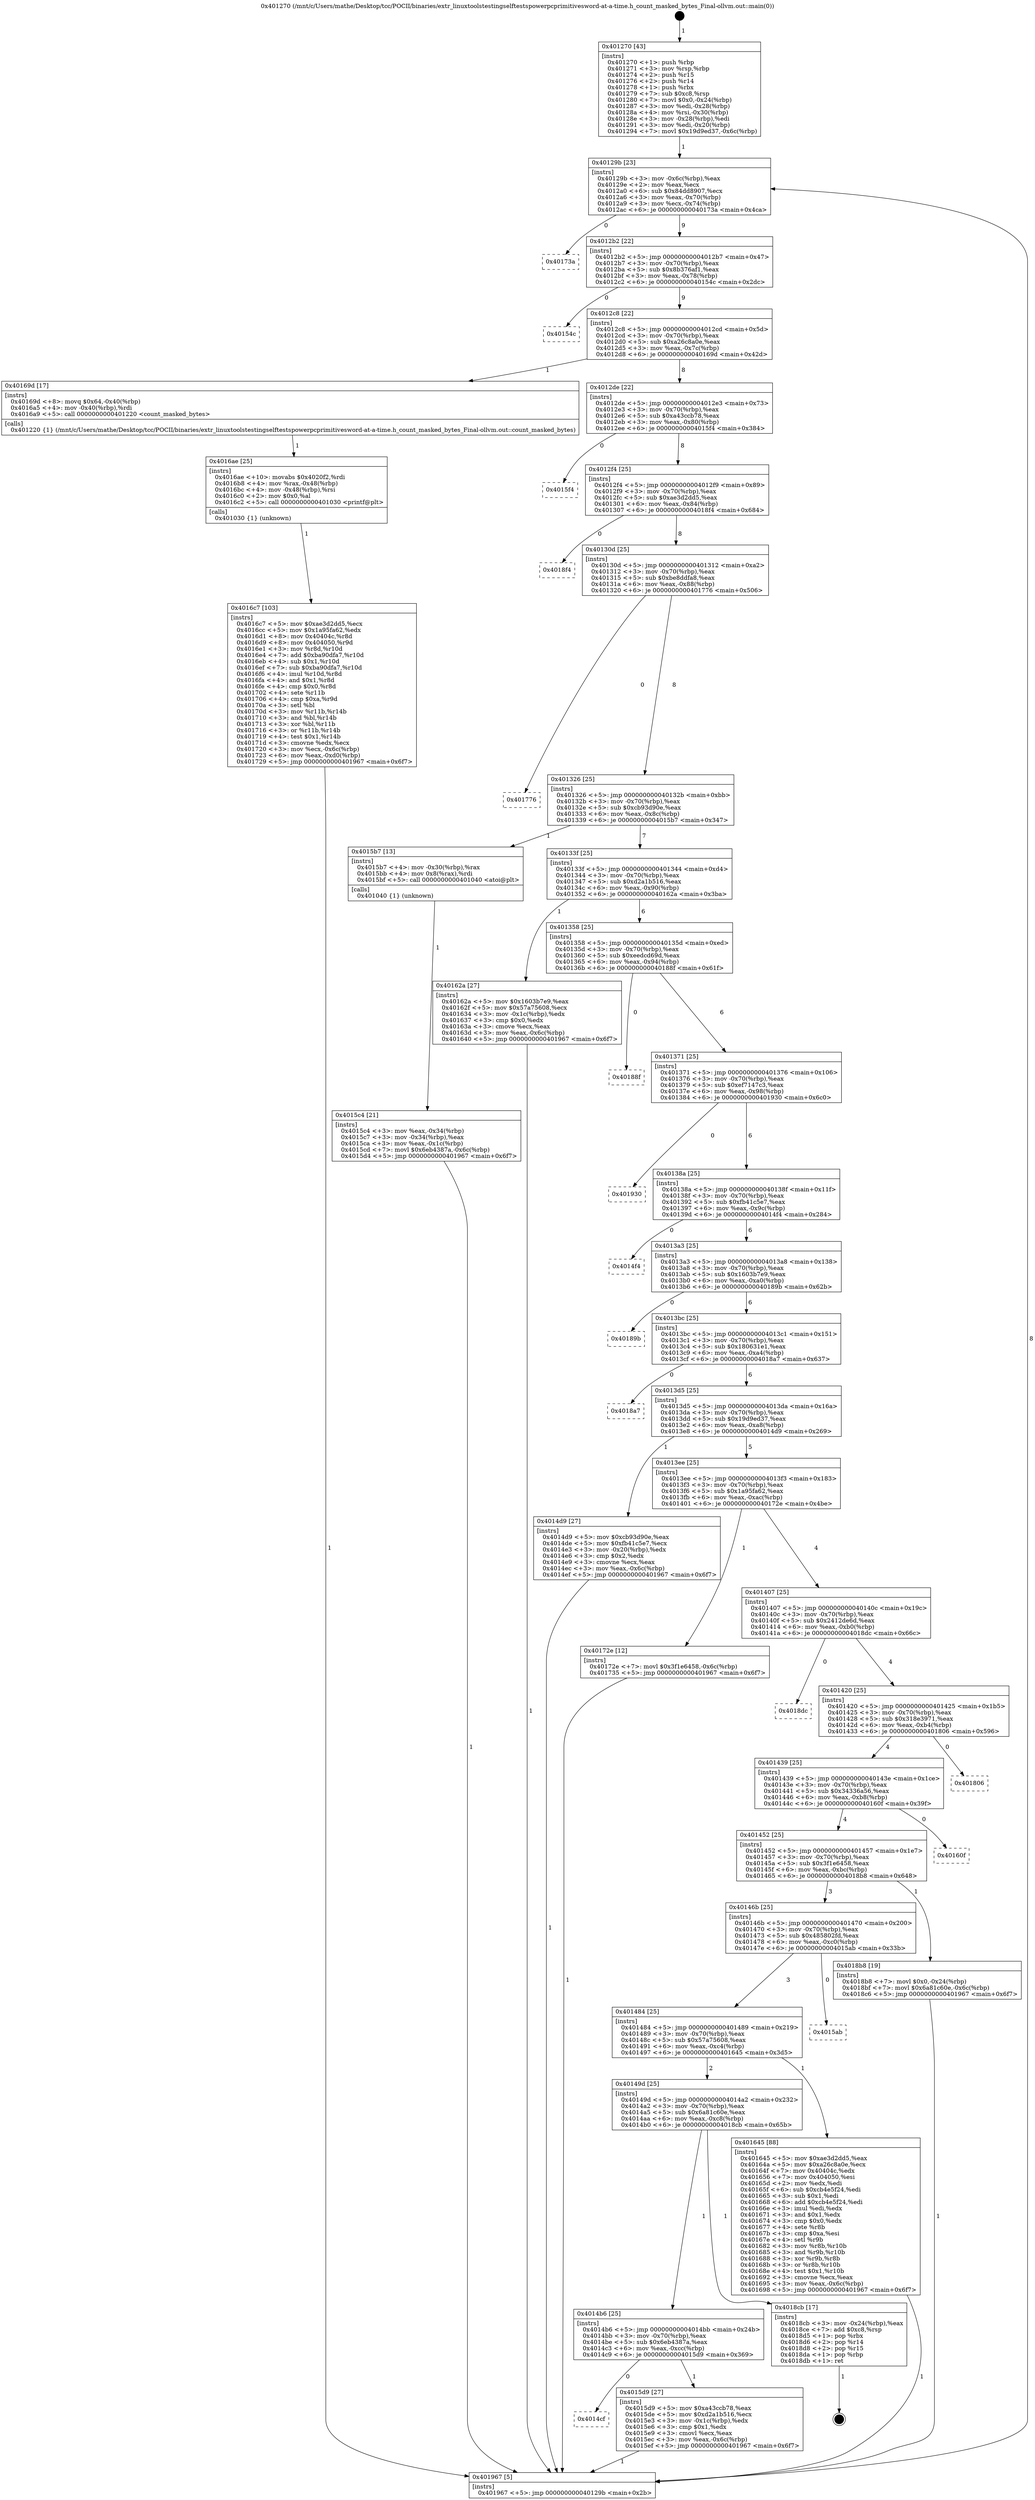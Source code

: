 digraph "0x401270" {
  label = "0x401270 (/mnt/c/Users/mathe/Desktop/tcc/POCII/binaries/extr_linuxtoolstestingselftestspowerpcprimitivesword-at-a-time.h_count_masked_bytes_Final-ollvm.out::main(0))"
  labelloc = "t"
  node[shape=record]

  Entry [label="",width=0.3,height=0.3,shape=circle,fillcolor=black,style=filled]
  "0x40129b" [label="{
     0x40129b [23]\l
     | [instrs]\l
     &nbsp;&nbsp;0x40129b \<+3\>: mov -0x6c(%rbp),%eax\l
     &nbsp;&nbsp;0x40129e \<+2\>: mov %eax,%ecx\l
     &nbsp;&nbsp;0x4012a0 \<+6\>: sub $0x84dd8907,%ecx\l
     &nbsp;&nbsp;0x4012a6 \<+3\>: mov %eax,-0x70(%rbp)\l
     &nbsp;&nbsp;0x4012a9 \<+3\>: mov %ecx,-0x74(%rbp)\l
     &nbsp;&nbsp;0x4012ac \<+6\>: je 000000000040173a \<main+0x4ca\>\l
  }"]
  "0x40173a" [label="{
     0x40173a\l
  }", style=dashed]
  "0x4012b2" [label="{
     0x4012b2 [22]\l
     | [instrs]\l
     &nbsp;&nbsp;0x4012b2 \<+5\>: jmp 00000000004012b7 \<main+0x47\>\l
     &nbsp;&nbsp;0x4012b7 \<+3\>: mov -0x70(%rbp),%eax\l
     &nbsp;&nbsp;0x4012ba \<+5\>: sub $0x8b376af1,%eax\l
     &nbsp;&nbsp;0x4012bf \<+3\>: mov %eax,-0x78(%rbp)\l
     &nbsp;&nbsp;0x4012c2 \<+6\>: je 000000000040154c \<main+0x2dc\>\l
  }"]
  Exit [label="",width=0.3,height=0.3,shape=circle,fillcolor=black,style=filled,peripheries=2]
  "0x40154c" [label="{
     0x40154c\l
  }", style=dashed]
  "0x4012c8" [label="{
     0x4012c8 [22]\l
     | [instrs]\l
     &nbsp;&nbsp;0x4012c8 \<+5\>: jmp 00000000004012cd \<main+0x5d\>\l
     &nbsp;&nbsp;0x4012cd \<+3\>: mov -0x70(%rbp),%eax\l
     &nbsp;&nbsp;0x4012d0 \<+5\>: sub $0xa26c8a0e,%eax\l
     &nbsp;&nbsp;0x4012d5 \<+3\>: mov %eax,-0x7c(%rbp)\l
     &nbsp;&nbsp;0x4012d8 \<+6\>: je 000000000040169d \<main+0x42d\>\l
  }"]
  "0x4016c7" [label="{
     0x4016c7 [103]\l
     | [instrs]\l
     &nbsp;&nbsp;0x4016c7 \<+5\>: mov $0xae3d2dd5,%ecx\l
     &nbsp;&nbsp;0x4016cc \<+5\>: mov $0x1a95fa62,%edx\l
     &nbsp;&nbsp;0x4016d1 \<+8\>: mov 0x40404c,%r8d\l
     &nbsp;&nbsp;0x4016d9 \<+8\>: mov 0x404050,%r9d\l
     &nbsp;&nbsp;0x4016e1 \<+3\>: mov %r8d,%r10d\l
     &nbsp;&nbsp;0x4016e4 \<+7\>: add $0xba90dfa7,%r10d\l
     &nbsp;&nbsp;0x4016eb \<+4\>: sub $0x1,%r10d\l
     &nbsp;&nbsp;0x4016ef \<+7\>: sub $0xba90dfa7,%r10d\l
     &nbsp;&nbsp;0x4016f6 \<+4\>: imul %r10d,%r8d\l
     &nbsp;&nbsp;0x4016fa \<+4\>: and $0x1,%r8d\l
     &nbsp;&nbsp;0x4016fe \<+4\>: cmp $0x0,%r8d\l
     &nbsp;&nbsp;0x401702 \<+4\>: sete %r11b\l
     &nbsp;&nbsp;0x401706 \<+4\>: cmp $0xa,%r9d\l
     &nbsp;&nbsp;0x40170a \<+3\>: setl %bl\l
     &nbsp;&nbsp;0x40170d \<+3\>: mov %r11b,%r14b\l
     &nbsp;&nbsp;0x401710 \<+3\>: and %bl,%r14b\l
     &nbsp;&nbsp;0x401713 \<+3\>: xor %bl,%r11b\l
     &nbsp;&nbsp;0x401716 \<+3\>: or %r11b,%r14b\l
     &nbsp;&nbsp;0x401719 \<+4\>: test $0x1,%r14b\l
     &nbsp;&nbsp;0x40171d \<+3\>: cmovne %edx,%ecx\l
     &nbsp;&nbsp;0x401720 \<+3\>: mov %ecx,-0x6c(%rbp)\l
     &nbsp;&nbsp;0x401723 \<+6\>: mov %eax,-0xd0(%rbp)\l
     &nbsp;&nbsp;0x401729 \<+5\>: jmp 0000000000401967 \<main+0x6f7\>\l
  }"]
  "0x40169d" [label="{
     0x40169d [17]\l
     | [instrs]\l
     &nbsp;&nbsp;0x40169d \<+8\>: movq $0x64,-0x40(%rbp)\l
     &nbsp;&nbsp;0x4016a5 \<+4\>: mov -0x40(%rbp),%rdi\l
     &nbsp;&nbsp;0x4016a9 \<+5\>: call 0000000000401220 \<count_masked_bytes\>\l
     | [calls]\l
     &nbsp;&nbsp;0x401220 \{1\} (/mnt/c/Users/mathe/Desktop/tcc/POCII/binaries/extr_linuxtoolstestingselftestspowerpcprimitivesword-at-a-time.h_count_masked_bytes_Final-ollvm.out::count_masked_bytes)\l
  }"]
  "0x4012de" [label="{
     0x4012de [22]\l
     | [instrs]\l
     &nbsp;&nbsp;0x4012de \<+5\>: jmp 00000000004012e3 \<main+0x73\>\l
     &nbsp;&nbsp;0x4012e3 \<+3\>: mov -0x70(%rbp),%eax\l
     &nbsp;&nbsp;0x4012e6 \<+5\>: sub $0xa43ccb78,%eax\l
     &nbsp;&nbsp;0x4012eb \<+3\>: mov %eax,-0x80(%rbp)\l
     &nbsp;&nbsp;0x4012ee \<+6\>: je 00000000004015f4 \<main+0x384\>\l
  }"]
  "0x4016ae" [label="{
     0x4016ae [25]\l
     | [instrs]\l
     &nbsp;&nbsp;0x4016ae \<+10\>: movabs $0x4020f2,%rdi\l
     &nbsp;&nbsp;0x4016b8 \<+4\>: mov %rax,-0x48(%rbp)\l
     &nbsp;&nbsp;0x4016bc \<+4\>: mov -0x48(%rbp),%rsi\l
     &nbsp;&nbsp;0x4016c0 \<+2\>: mov $0x0,%al\l
     &nbsp;&nbsp;0x4016c2 \<+5\>: call 0000000000401030 \<printf@plt\>\l
     | [calls]\l
     &nbsp;&nbsp;0x401030 \{1\} (unknown)\l
  }"]
  "0x4015f4" [label="{
     0x4015f4\l
  }", style=dashed]
  "0x4012f4" [label="{
     0x4012f4 [25]\l
     | [instrs]\l
     &nbsp;&nbsp;0x4012f4 \<+5\>: jmp 00000000004012f9 \<main+0x89\>\l
     &nbsp;&nbsp;0x4012f9 \<+3\>: mov -0x70(%rbp),%eax\l
     &nbsp;&nbsp;0x4012fc \<+5\>: sub $0xae3d2dd5,%eax\l
     &nbsp;&nbsp;0x401301 \<+6\>: mov %eax,-0x84(%rbp)\l
     &nbsp;&nbsp;0x401307 \<+6\>: je 00000000004018f4 \<main+0x684\>\l
  }"]
  "0x4014cf" [label="{
     0x4014cf\l
  }", style=dashed]
  "0x4018f4" [label="{
     0x4018f4\l
  }", style=dashed]
  "0x40130d" [label="{
     0x40130d [25]\l
     | [instrs]\l
     &nbsp;&nbsp;0x40130d \<+5\>: jmp 0000000000401312 \<main+0xa2\>\l
     &nbsp;&nbsp;0x401312 \<+3\>: mov -0x70(%rbp),%eax\l
     &nbsp;&nbsp;0x401315 \<+5\>: sub $0xbe8ddfa8,%eax\l
     &nbsp;&nbsp;0x40131a \<+6\>: mov %eax,-0x88(%rbp)\l
     &nbsp;&nbsp;0x401320 \<+6\>: je 0000000000401776 \<main+0x506\>\l
  }"]
  "0x4015d9" [label="{
     0x4015d9 [27]\l
     | [instrs]\l
     &nbsp;&nbsp;0x4015d9 \<+5\>: mov $0xa43ccb78,%eax\l
     &nbsp;&nbsp;0x4015de \<+5\>: mov $0xd2a1b516,%ecx\l
     &nbsp;&nbsp;0x4015e3 \<+3\>: mov -0x1c(%rbp),%edx\l
     &nbsp;&nbsp;0x4015e6 \<+3\>: cmp $0x1,%edx\l
     &nbsp;&nbsp;0x4015e9 \<+3\>: cmovl %ecx,%eax\l
     &nbsp;&nbsp;0x4015ec \<+3\>: mov %eax,-0x6c(%rbp)\l
     &nbsp;&nbsp;0x4015ef \<+5\>: jmp 0000000000401967 \<main+0x6f7\>\l
  }"]
  "0x401776" [label="{
     0x401776\l
  }", style=dashed]
  "0x401326" [label="{
     0x401326 [25]\l
     | [instrs]\l
     &nbsp;&nbsp;0x401326 \<+5\>: jmp 000000000040132b \<main+0xbb\>\l
     &nbsp;&nbsp;0x40132b \<+3\>: mov -0x70(%rbp),%eax\l
     &nbsp;&nbsp;0x40132e \<+5\>: sub $0xcb93d90e,%eax\l
     &nbsp;&nbsp;0x401333 \<+6\>: mov %eax,-0x8c(%rbp)\l
     &nbsp;&nbsp;0x401339 \<+6\>: je 00000000004015b7 \<main+0x347\>\l
  }"]
  "0x4014b6" [label="{
     0x4014b6 [25]\l
     | [instrs]\l
     &nbsp;&nbsp;0x4014b6 \<+5\>: jmp 00000000004014bb \<main+0x24b\>\l
     &nbsp;&nbsp;0x4014bb \<+3\>: mov -0x70(%rbp),%eax\l
     &nbsp;&nbsp;0x4014be \<+5\>: sub $0x6eb4387a,%eax\l
     &nbsp;&nbsp;0x4014c3 \<+6\>: mov %eax,-0xcc(%rbp)\l
     &nbsp;&nbsp;0x4014c9 \<+6\>: je 00000000004015d9 \<main+0x369\>\l
  }"]
  "0x4015b7" [label="{
     0x4015b7 [13]\l
     | [instrs]\l
     &nbsp;&nbsp;0x4015b7 \<+4\>: mov -0x30(%rbp),%rax\l
     &nbsp;&nbsp;0x4015bb \<+4\>: mov 0x8(%rax),%rdi\l
     &nbsp;&nbsp;0x4015bf \<+5\>: call 0000000000401040 \<atoi@plt\>\l
     | [calls]\l
     &nbsp;&nbsp;0x401040 \{1\} (unknown)\l
  }"]
  "0x40133f" [label="{
     0x40133f [25]\l
     | [instrs]\l
     &nbsp;&nbsp;0x40133f \<+5\>: jmp 0000000000401344 \<main+0xd4\>\l
     &nbsp;&nbsp;0x401344 \<+3\>: mov -0x70(%rbp),%eax\l
     &nbsp;&nbsp;0x401347 \<+5\>: sub $0xd2a1b516,%eax\l
     &nbsp;&nbsp;0x40134c \<+6\>: mov %eax,-0x90(%rbp)\l
     &nbsp;&nbsp;0x401352 \<+6\>: je 000000000040162a \<main+0x3ba\>\l
  }"]
  "0x4018cb" [label="{
     0x4018cb [17]\l
     | [instrs]\l
     &nbsp;&nbsp;0x4018cb \<+3\>: mov -0x24(%rbp),%eax\l
     &nbsp;&nbsp;0x4018ce \<+7\>: add $0xc8,%rsp\l
     &nbsp;&nbsp;0x4018d5 \<+1\>: pop %rbx\l
     &nbsp;&nbsp;0x4018d6 \<+2\>: pop %r14\l
     &nbsp;&nbsp;0x4018d8 \<+2\>: pop %r15\l
     &nbsp;&nbsp;0x4018da \<+1\>: pop %rbp\l
     &nbsp;&nbsp;0x4018db \<+1\>: ret\l
  }"]
  "0x40162a" [label="{
     0x40162a [27]\l
     | [instrs]\l
     &nbsp;&nbsp;0x40162a \<+5\>: mov $0x1603b7e9,%eax\l
     &nbsp;&nbsp;0x40162f \<+5\>: mov $0x57a75608,%ecx\l
     &nbsp;&nbsp;0x401634 \<+3\>: mov -0x1c(%rbp),%edx\l
     &nbsp;&nbsp;0x401637 \<+3\>: cmp $0x0,%edx\l
     &nbsp;&nbsp;0x40163a \<+3\>: cmove %ecx,%eax\l
     &nbsp;&nbsp;0x40163d \<+3\>: mov %eax,-0x6c(%rbp)\l
     &nbsp;&nbsp;0x401640 \<+5\>: jmp 0000000000401967 \<main+0x6f7\>\l
  }"]
  "0x401358" [label="{
     0x401358 [25]\l
     | [instrs]\l
     &nbsp;&nbsp;0x401358 \<+5\>: jmp 000000000040135d \<main+0xed\>\l
     &nbsp;&nbsp;0x40135d \<+3\>: mov -0x70(%rbp),%eax\l
     &nbsp;&nbsp;0x401360 \<+5\>: sub $0xeedcd69d,%eax\l
     &nbsp;&nbsp;0x401365 \<+6\>: mov %eax,-0x94(%rbp)\l
     &nbsp;&nbsp;0x40136b \<+6\>: je 000000000040188f \<main+0x61f\>\l
  }"]
  "0x40149d" [label="{
     0x40149d [25]\l
     | [instrs]\l
     &nbsp;&nbsp;0x40149d \<+5\>: jmp 00000000004014a2 \<main+0x232\>\l
     &nbsp;&nbsp;0x4014a2 \<+3\>: mov -0x70(%rbp),%eax\l
     &nbsp;&nbsp;0x4014a5 \<+5\>: sub $0x6a81c60e,%eax\l
     &nbsp;&nbsp;0x4014aa \<+6\>: mov %eax,-0xc8(%rbp)\l
     &nbsp;&nbsp;0x4014b0 \<+6\>: je 00000000004018cb \<main+0x65b\>\l
  }"]
  "0x40188f" [label="{
     0x40188f\l
  }", style=dashed]
  "0x401371" [label="{
     0x401371 [25]\l
     | [instrs]\l
     &nbsp;&nbsp;0x401371 \<+5\>: jmp 0000000000401376 \<main+0x106\>\l
     &nbsp;&nbsp;0x401376 \<+3\>: mov -0x70(%rbp),%eax\l
     &nbsp;&nbsp;0x401379 \<+5\>: sub $0xef7147c3,%eax\l
     &nbsp;&nbsp;0x40137e \<+6\>: mov %eax,-0x98(%rbp)\l
     &nbsp;&nbsp;0x401384 \<+6\>: je 0000000000401930 \<main+0x6c0\>\l
  }"]
  "0x401645" [label="{
     0x401645 [88]\l
     | [instrs]\l
     &nbsp;&nbsp;0x401645 \<+5\>: mov $0xae3d2dd5,%eax\l
     &nbsp;&nbsp;0x40164a \<+5\>: mov $0xa26c8a0e,%ecx\l
     &nbsp;&nbsp;0x40164f \<+7\>: mov 0x40404c,%edx\l
     &nbsp;&nbsp;0x401656 \<+7\>: mov 0x404050,%esi\l
     &nbsp;&nbsp;0x40165d \<+2\>: mov %edx,%edi\l
     &nbsp;&nbsp;0x40165f \<+6\>: sub $0xcb4e5f24,%edi\l
     &nbsp;&nbsp;0x401665 \<+3\>: sub $0x1,%edi\l
     &nbsp;&nbsp;0x401668 \<+6\>: add $0xcb4e5f24,%edi\l
     &nbsp;&nbsp;0x40166e \<+3\>: imul %edi,%edx\l
     &nbsp;&nbsp;0x401671 \<+3\>: and $0x1,%edx\l
     &nbsp;&nbsp;0x401674 \<+3\>: cmp $0x0,%edx\l
     &nbsp;&nbsp;0x401677 \<+4\>: sete %r8b\l
     &nbsp;&nbsp;0x40167b \<+3\>: cmp $0xa,%esi\l
     &nbsp;&nbsp;0x40167e \<+4\>: setl %r9b\l
     &nbsp;&nbsp;0x401682 \<+3\>: mov %r8b,%r10b\l
     &nbsp;&nbsp;0x401685 \<+3\>: and %r9b,%r10b\l
     &nbsp;&nbsp;0x401688 \<+3\>: xor %r9b,%r8b\l
     &nbsp;&nbsp;0x40168b \<+3\>: or %r8b,%r10b\l
     &nbsp;&nbsp;0x40168e \<+4\>: test $0x1,%r10b\l
     &nbsp;&nbsp;0x401692 \<+3\>: cmovne %ecx,%eax\l
     &nbsp;&nbsp;0x401695 \<+3\>: mov %eax,-0x6c(%rbp)\l
     &nbsp;&nbsp;0x401698 \<+5\>: jmp 0000000000401967 \<main+0x6f7\>\l
  }"]
  "0x401930" [label="{
     0x401930\l
  }", style=dashed]
  "0x40138a" [label="{
     0x40138a [25]\l
     | [instrs]\l
     &nbsp;&nbsp;0x40138a \<+5\>: jmp 000000000040138f \<main+0x11f\>\l
     &nbsp;&nbsp;0x40138f \<+3\>: mov -0x70(%rbp),%eax\l
     &nbsp;&nbsp;0x401392 \<+5\>: sub $0xfb41c5e7,%eax\l
     &nbsp;&nbsp;0x401397 \<+6\>: mov %eax,-0x9c(%rbp)\l
     &nbsp;&nbsp;0x40139d \<+6\>: je 00000000004014f4 \<main+0x284\>\l
  }"]
  "0x401484" [label="{
     0x401484 [25]\l
     | [instrs]\l
     &nbsp;&nbsp;0x401484 \<+5\>: jmp 0000000000401489 \<main+0x219\>\l
     &nbsp;&nbsp;0x401489 \<+3\>: mov -0x70(%rbp),%eax\l
     &nbsp;&nbsp;0x40148c \<+5\>: sub $0x57a75608,%eax\l
     &nbsp;&nbsp;0x401491 \<+6\>: mov %eax,-0xc4(%rbp)\l
     &nbsp;&nbsp;0x401497 \<+6\>: je 0000000000401645 \<main+0x3d5\>\l
  }"]
  "0x4014f4" [label="{
     0x4014f4\l
  }", style=dashed]
  "0x4013a3" [label="{
     0x4013a3 [25]\l
     | [instrs]\l
     &nbsp;&nbsp;0x4013a3 \<+5\>: jmp 00000000004013a8 \<main+0x138\>\l
     &nbsp;&nbsp;0x4013a8 \<+3\>: mov -0x70(%rbp),%eax\l
     &nbsp;&nbsp;0x4013ab \<+5\>: sub $0x1603b7e9,%eax\l
     &nbsp;&nbsp;0x4013b0 \<+6\>: mov %eax,-0xa0(%rbp)\l
     &nbsp;&nbsp;0x4013b6 \<+6\>: je 000000000040189b \<main+0x62b\>\l
  }"]
  "0x4015ab" [label="{
     0x4015ab\l
  }", style=dashed]
  "0x40189b" [label="{
     0x40189b\l
  }", style=dashed]
  "0x4013bc" [label="{
     0x4013bc [25]\l
     | [instrs]\l
     &nbsp;&nbsp;0x4013bc \<+5\>: jmp 00000000004013c1 \<main+0x151\>\l
     &nbsp;&nbsp;0x4013c1 \<+3\>: mov -0x70(%rbp),%eax\l
     &nbsp;&nbsp;0x4013c4 \<+5\>: sub $0x180631e1,%eax\l
     &nbsp;&nbsp;0x4013c9 \<+6\>: mov %eax,-0xa4(%rbp)\l
     &nbsp;&nbsp;0x4013cf \<+6\>: je 00000000004018a7 \<main+0x637\>\l
  }"]
  "0x40146b" [label="{
     0x40146b [25]\l
     | [instrs]\l
     &nbsp;&nbsp;0x40146b \<+5\>: jmp 0000000000401470 \<main+0x200\>\l
     &nbsp;&nbsp;0x401470 \<+3\>: mov -0x70(%rbp),%eax\l
     &nbsp;&nbsp;0x401473 \<+5\>: sub $0x485802fd,%eax\l
     &nbsp;&nbsp;0x401478 \<+6\>: mov %eax,-0xc0(%rbp)\l
     &nbsp;&nbsp;0x40147e \<+6\>: je 00000000004015ab \<main+0x33b\>\l
  }"]
  "0x4018a7" [label="{
     0x4018a7\l
  }", style=dashed]
  "0x4013d5" [label="{
     0x4013d5 [25]\l
     | [instrs]\l
     &nbsp;&nbsp;0x4013d5 \<+5\>: jmp 00000000004013da \<main+0x16a\>\l
     &nbsp;&nbsp;0x4013da \<+3\>: mov -0x70(%rbp),%eax\l
     &nbsp;&nbsp;0x4013dd \<+5\>: sub $0x19d9ed37,%eax\l
     &nbsp;&nbsp;0x4013e2 \<+6\>: mov %eax,-0xa8(%rbp)\l
     &nbsp;&nbsp;0x4013e8 \<+6\>: je 00000000004014d9 \<main+0x269\>\l
  }"]
  "0x4018b8" [label="{
     0x4018b8 [19]\l
     | [instrs]\l
     &nbsp;&nbsp;0x4018b8 \<+7\>: movl $0x0,-0x24(%rbp)\l
     &nbsp;&nbsp;0x4018bf \<+7\>: movl $0x6a81c60e,-0x6c(%rbp)\l
     &nbsp;&nbsp;0x4018c6 \<+5\>: jmp 0000000000401967 \<main+0x6f7\>\l
  }"]
  "0x4014d9" [label="{
     0x4014d9 [27]\l
     | [instrs]\l
     &nbsp;&nbsp;0x4014d9 \<+5\>: mov $0xcb93d90e,%eax\l
     &nbsp;&nbsp;0x4014de \<+5\>: mov $0xfb41c5e7,%ecx\l
     &nbsp;&nbsp;0x4014e3 \<+3\>: mov -0x20(%rbp),%edx\l
     &nbsp;&nbsp;0x4014e6 \<+3\>: cmp $0x2,%edx\l
     &nbsp;&nbsp;0x4014e9 \<+3\>: cmovne %ecx,%eax\l
     &nbsp;&nbsp;0x4014ec \<+3\>: mov %eax,-0x6c(%rbp)\l
     &nbsp;&nbsp;0x4014ef \<+5\>: jmp 0000000000401967 \<main+0x6f7\>\l
  }"]
  "0x4013ee" [label="{
     0x4013ee [25]\l
     | [instrs]\l
     &nbsp;&nbsp;0x4013ee \<+5\>: jmp 00000000004013f3 \<main+0x183\>\l
     &nbsp;&nbsp;0x4013f3 \<+3\>: mov -0x70(%rbp),%eax\l
     &nbsp;&nbsp;0x4013f6 \<+5\>: sub $0x1a95fa62,%eax\l
     &nbsp;&nbsp;0x4013fb \<+6\>: mov %eax,-0xac(%rbp)\l
     &nbsp;&nbsp;0x401401 \<+6\>: je 000000000040172e \<main+0x4be\>\l
  }"]
  "0x401967" [label="{
     0x401967 [5]\l
     | [instrs]\l
     &nbsp;&nbsp;0x401967 \<+5\>: jmp 000000000040129b \<main+0x2b\>\l
  }"]
  "0x401270" [label="{
     0x401270 [43]\l
     | [instrs]\l
     &nbsp;&nbsp;0x401270 \<+1\>: push %rbp\l
     &nbsp;&nbsp;0x401271 \<+3\>: mov %rsp,%rbp\l
     &nbsp;&nbsp;0x401274 \<+2\>: push %r15\l
     &nbsp;&nbsp;0x401276 \<+2\>: push %r14\l
     &nbsp;&nbsp;0x401278 \<+1\>: push %rbx\l
     &nbsp;&nbsp;0x401279 \<+7\>: sub $0xc8,%rsp\l
     &nbsp;&nbsp;0x401280 \<+7\>: movl $0x0,-0x24(%rbp)\l
     &nbsp;&nbsp;0x401287 \<+3\>: mov %edi,-0x28(%rbp)\l
     &nbsp;&nbsp;0x40128a \<+4\>: mov %rsi,-0x30(%rbp)\l
     &nbsp;&nbsp;0x40128e \<+3\>: mov -0x28(%rbp),%edi\l
     &nbsp;&nbsp;0x401291 \<+3\>: mov %edi,-0x20(%rbp)\l
     &nbsp;&nbsp;0x401294 \<+7\>: movl $0x19d9ed37,-0x6c(%rbp)\l
  }"]
  "0x4015c4" [label="{
     0x4015c4 [21]\l
     | [instrs]\l
     &nbsp;&nbsp;0x4015c4 \<+3\>: mov %eax,-0x34(%rbp)\l
     &nbsp;&nbsp;0x4015c7 \<+3\>: mov -0x34(%rbp),%eax\l
     &nbsp;&nbsp;0x4015ca \<+3\>: mov %eax,-0x1c(%rbp)\l
     &nbsp;&nbsp;0x4015cd \<+7\>: movl $0x6eb4387a,-0x6c(%rbp)\l
     &nbsp;&nbsp;0x4015d4 \<+5\>: jmp 0000000000401967 \<main+0x6f7\>\l
  }"]
  "0x401452" [label="{
     0x401452 [25]\l
     | [instrs]\l
     &nbsp;&nbsp;0x401452 \<+5\>: jmp 0000000000401457 \<main+0x1e7\>\l
     &nbsp;&nbsp;0x401457 \<+3\>: mov -0x70(%rbp),%eax\l
     &nbsp;&nbsp;0x40145a \<+5\>: sub $0x3f1e6458,%eax\l
     &nbsp;&nbsp;0x40145f \<+6\>: mov %eax,-0xbc(%rbp)\l
     &nbsp;&nbsp;0x401465 \<+6\>: je 00000000004018b8 \<main+0x648\>\l
  }"]
  "0x40172e" [label="{
     0x40172e [12]\l
     | [instrs]\l
     &nbsp;&nbsp;0x40172e \<+7\>: movl $0x3f1e6458,-0x6c(%rbp)\l
     &nbsp;&nbsp;0x401735 \<+5\>: jmp 0000000000401967 \<main+0x6f7\>\l
  }"]
  "0x401407" [label="{
     0x401407 [25]\l
     | [instrs]\l
     &nbsp;&nbsp;0x401407 \<+5\>: jmp 000000000040140c \<main+0x19c\>\l
     &nbsp;&nbsp;0x40140c \<+3\>: mov -0x70(%rbp),%eax\l
     &nbsp;&nbsp;0x40140f \<+5\>: sub $0x2412de6d,%eax\l
     &nbsp;&nbsp;0x401414 \<+6\>: mov %eax,-0xb0(%rbp)\l
     &nbsp;&nbsp;0x40141a \<+6\>: je 00000000004018dc \<main+0x66c\>\l
  }"]
  "0x40160f" [label="{
     0x40160f\l
  }", style=dashed]
  "0x4018dc" [label="{
     0x4018dc\l
  }", style=dashed]
  "0x401420" [label="{
     0x401420 [25]\l
     | [instrs]\l
     &nbsp;&nbsp;0x401420 \<+5\>: jmp 0000000000401425 \<main+0x1b5\>\l
     &nbsp;&nbsp;0x401425 \<+3\>: mov -0x70(%rbp),%eax\l
     &nbsp;&nbsp;0x401428 \<+5\>: sub $0x318e3971,%eax\l
     &nbsp;&nbsp;0x40142d \<+6\>: mov %eax,-0xb4(%rbp)\l
     &nbsp;&nbsp;0x401433 \<+6\>: je 0000000000401806 \<main+0x596\>\l
  }"]
  "0x401439" [label="{
     0x401439 [25]\l
     | [instrs]\l
     &nbsp;&nbsp;0x401439 \<+5\>: jmp 000000000040143e \<main+0x1ce\>\l
     &nbsp;&nbsp;0x40143e \<+3\>: mov -0x70(%rbp),%eax\l
     &nbsp;&nbsp;0x401441 \<+5\>: sub $0x34336a56,%eax\l
     &nbsp;&nbsp;0x401446 \<+6\>: mov %eax,-0xb8(%rbp)\l
     &nbsp;&nbsp;0x40144c \<+6\>: je 000000000040160f \<main+0x39f\>\l
  }"]
  "0x401806" [label="{
     0x401806\l
  }", style=dashed]
  Entry -> "0x401270" [label=" 1"]
  "0x40129b" -> "0x40173a" [label=" 0"]
  "0x40129b" -> "0x4012b2" [label=" 9"]
  "0x4018cb" -> Exit [label=" 1"]
  "0x4012b2" -> "0x40154c" [label=" 0"]
  "0x4012b2" -> "0x4012c8" [label=" 9"]
  "0x4018b8" -> "0x401967" [label=" 1"]
  "0x4012c8" -> "0x40169d" [label=" 1"]
  "0x4012c8" -> "0x4012de" [label=" 8"]
  "0x40172e" -> "0x401967" [label=" 1"]
  "0x4012de" -> "0x4015f4" [label=" 0"]
  "0x4012de" -> "0x4012f4" [label=" 8"]
  "0x4016c7" -> "0x401967" [label=" 1"]
  "0x4012f4" -> "0x4018f4" [label=" 0"]
  "0x4012f4" -> "0x40130d" [label=" 8"]
  "0x4016ae" -> "0x4016c7" [label=" 1"]
  "0x40130d" -> "0x401776" [label=" 0"]
  "0x40130d" -> "0x401326" [label=" 8"]
  "0x40169d" -> "0x4016ae" [label=" 1"]
  "0x401326" -> "0x4015b7" [label=" 1"]
  "0x401326" -> "0x40133f" [label=" 7"]
  "0x40162a" -> "0x401967" [label=" 1"]
  "0x40133f" -> "0x40162a" [label=" 1"]
  "0x40133f" -> "0x401358" [label=" 6"]
  "0x4015d9" -> "0x401967" [label=" 1"]
  "0x401358" -> "0x40188f" [label=" 0"]
  "0x401358" -> "0x401371" [label=" 6"]
  "0x4014b6" -> "0x4015d9" [label=" 1"]
  "0x401371" -> "0x401930" [label=" 0"]
  "0x401371" -> "0x40138a" [label=" 6"]
  "0x401645" -> "0x401967" [label=" 1"]
  "0x40138a" -> "0x4014f4" [label=" 0"]
  "0x40138a" -> "0x4013a3" [label=" 6"]
  "0x40149d" -> "0x4018cb" [label=" 1"]
  "0x4013a3" -> "0x40189b" [label=" 0"]
  "0x4013a3" -> "0x4013bc" [label=" 6"]
  "0x4014b6" -> "0x4014cf" [label=" 0"]
  "0x4013bc" -> "0x4018a7" [label=" 0"]
  "0x4013bc" -> "0x4013d5" [label=" 6"]
  "0x401484" -> "0x401645" [label=" 1"]
  "0x4013d5" -> "0x4014d9" [label=" 1"]
  "0x4013d5" -> "0x4013ee" [label=" 5"]
  "0x4014d9" -> "0x401967" [label=" 1"]
  "0x401270" -> "0x40129b" [label=" 1"]
  "0x401967" -> "0x40129b" [label=" 8"]
  "0x4015b7" -> "0x4015c4" [label=" 1"]
  "0x4015c4" -> "0x401967" [label=" 1"]
  "0x40149d" -> "0x4014b6" [label=" 1"]
  "0x4013ee" -> "0x40172e" [label=" 1"]
  "0x4013ee" -> "0x401407" [label=" 4"]
  "0x40146b" -> "0x4015ab" [label=" 0"]
  "0x401407" -> "0x4018dc" [label=" 0"]
  "0x401407" -> "0x401420" [label=" 4"]
  "0x401484" -> "0x40149d" [label=" 2"]
  "0x401420" -> "0x401806" [label=" 0"]
  "0x401420" -> "0x401439" [label=" 4"]
  "0x401452" -> "0x40146b" [label=" 3"]
  "0x401439" -> "0x40160f" [label=" 0"]
  "0x401439" -> "0x401452" [label=" 4"]
  "0x40146b" -> "0x401484" [label=" 3"]
  "0x401452" -> "0x4018b8" [label=" 1"]
}
